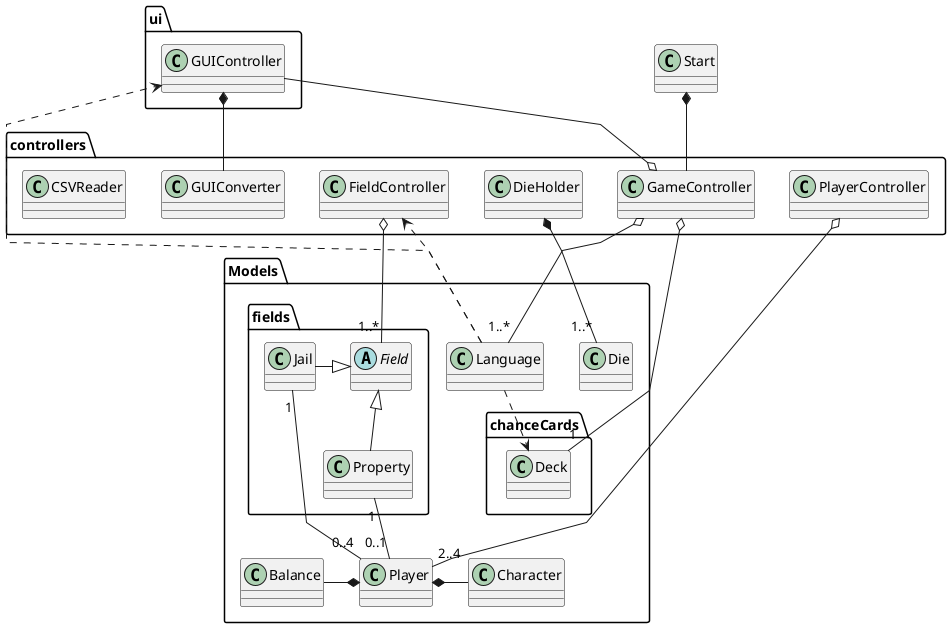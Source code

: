 @startuml
skinparam linetype polyline

package Models{
    class Player
    class Character
    package fields{
        abstract Field
        class Property
        class Jail
        Property -up-|> Field
        Jail -|> Field

    }
    class Balance
    package chanceCards {
        class Deck
    }
    class Die
    class Language

    Player *-left- Balance
    Player *-right- Character
    Property "1" -- "0..1" Player
    Jail "1" - "0..4" Player
}

package controllers {
    class GameController
    class FieldController
    class PlayerController
    class DieHolder
    class GUIConverter
    class CSVReader
}

package ui {
    class GUIController
}



DieHolder *-- "1..*" Die
PlayerController o- "2..4" Player
FieldController o--- "1..*" Field
GameController o--- "1..*" Language

GameController o-- "1" Deck

GameController o-up- GUIController
GUIController *-down- GUIConverter

Language .---> GUIController
Language .-> Deck
Language .-> FieldController

class Start
GameController -up-* Start

@enduml